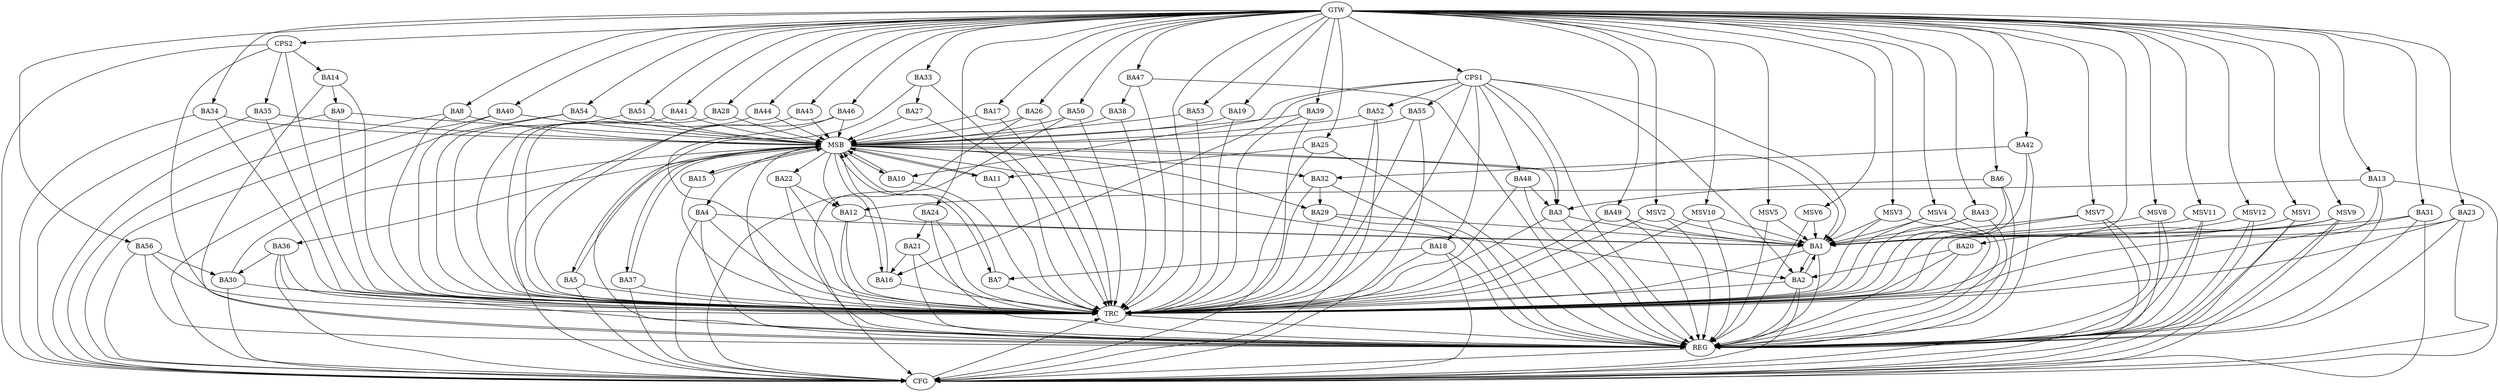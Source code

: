 strict digraph G {
  BA1 [ label="BA1" ];
  BA2 [ label="BA2" ];
  BA3 [ label="BA3" ];
  BA4 [ label="BA4" ];
  BA5 [ label="BA5" ];
  BA6 [ label="BA6" ];
  BA7 [ label="BA7" ];
  BA8 [ label="BA8" ];
  BA9 [ label="BA9" ];
  BA10 [ label="BA10" ];
  BA11 [ label="BA11" ];
  BA12 [ label="BA12" ];
  BA13 [ label="BA13" ];
  BA14 [ label="BA14" ];
  BA15 [ label="BA15" ];
  BA16 [ label="BA16" ];
  BA17 [ label="BA17" ];
  BA18 [ label="BA18" ];
  BA19 [ label="BA19" ];
  BA20 [ label="BA20" ];
  BA21 [ label="BA21" ];
  BA22 [ label="BA22" ];
  BA23 [ label="BA23" ];
  BA24 [ label="BA24" ];
  BA25 [ label="BA25" ];
  BA26 [ label="BA26" ];
  BA27 [ label="BA27" ];
  BA28 [ label="BA28" ];
  BA29 [ label="BA29" ];
  BA30 [ label="BA30" ];
  BA31 [ label="BA31" ];
  BA32 [ label="BA32" ];
  BA33 [ label="BA33" ];
  BA34 [ label="BA34" ];
  BA35 [ label="BA35" ];
  BA36 [ label="BA36" ];
  BA37 [ label="BA37" ];
  BA38 [ label="BA38" ];
  BA39 [ label="BA39" ];
  BA40 [ label="BA40" ];
  BA41 [ label="BA41" ];
  BA42 [ label="BA42" ];
  BA43 [ label="BA43" ];
  BA44 [ label="BA44" ];
  BA45 [ label="BA45" ];
  BA46 [ label="BA46" ];
  BA47 [ label="BA47" ];
  BA48 [ label="BA48" ];
  BA49 [ label="BA49" ];
  BA50 [ label="BA50" ];
  BA51 [ label="BA51" ];
  BA52 [ label="BA52" ];
  BA53 [ label="BA53" ];
  BA54 [ label="BA54" ];
  BA55 [ label="BA55" ];
  BA56 [ label="BA56" ];
  CPS1 [ label="CPS1" ];
  CPS2 [ label="CPS2" ];
  GTW [ label="GTW" ];
  REG [ label="REG" ];
  MSB [ label="MSB" ];
  CFG [ label="CFG" ];
  TRC [ label="TRC" ];
  MSV1 [ label="MSV1" ];
  MSV2 [ label="MSV2" ];
  MSV3 [ label="MSV3" ];
  MSV4 [ label="MSV4" ];
  MSV5 [ label="MSV5" ];
  MSV6 [ label="MSV6" ];
  MSV7 [ label="MSV7" ];
  MSV8 [ label="MSV8" ];
  MSV9 [ label="MSV9" ];
  MSV10 [ label="MSV10" ];
  MSV11 [ label="MSV11" ];
  MSV12 [ label="MSV12" ];
  BA1 -> BA2;
  BA2 -> BA1;
  BA3 -> BA1;
  BA4 -> BA1;
  BA6 -> BA3;
  BA12 -> BA1;
  BA13 -> BA12;
  BA14 -> BA9;
  BA18 -> BA7;
  BA20 -> BA2;
  BA21 -> BA16;
  BA22 -> BA12;
  BA23 -> BA1;
  BA24 -> BA21;
  BA25 -> BA11;
  BA29 -> BA1;
  BA31 -> BA1;
  BA32 -> BA29;
  BA33 -> BA27;
  BA36 -> BA30;
  BA42 -> BA32;
  BA43 -> BA1;
  BA47 -> BA38;
  BA48 -> BA3;
  BA49 -> BA1;
  BA56 -> BA30;
  CPS1 -> BA48;
  CPS1 -> BA52;
  CPS1 -> BA10;
  CPS1 -> BA3;
  CPS1 -> BA2;
  CPS1 -> BA18;
  CPS1 -> BA1;
  CPS1 -> BA16;
  CPS1 -> BA55;
  CPS2 -> BA14;
  CPS2 -> BA35;
  GTW -> BA6;
  GTW -> BA8;
  GTW -> BA13;
  GTW -> BA17;
  GTW -> BA19;
  GTW -> BA20;
  GTW -> BA23;
  GTW -> BA24;
  GTW -> BA25;
  GTW -> BA26;
  GTW -> BA28;
  GTW -> BA31;
  GTW -> BA33;
  GTW -> BA34;
  GTW -> BA39;
  GTW -> BA40;
  GTW -> BA41;
  GTW -> BA42;
  GTW -> BA43;
  GTW -> BA44;
  GTW -> BA45;
  GTW -> BA46;
  GTW -> BA47;
  GTW -> BA49;
  GTW -> BA50;
  GTW -> BA51;
  GTW -> BA53;
  GTW -> BA54;
  GTW -> BA56;
  GTW -> CPS1;
  GTW -> CPS2;
  BA1 -> REG;
  BA2 -> REG;
  BA3 -> REG;
  BA4 -> REG;
  BA6 -> REG;
  BA12 -> REG;
  BA13 -> REG;
  BA14 -> REG;
  BA18 -> REG;
  BA20 -> REG;
  BA21 -> REG;
  BA22 -> REG;
  BA23 -> REG;
  BA24 -> REG;
  BA25 -> REG;
  BA29 -> REG;
  BA31 -> REG;
  BA32 -> REG;
  BA33 -> REG;
  BA36 -> REG;
  BA42 -> REG;
  BA43 -> REG;
  BA47 -> REG;
  BA48 -> REG;
  BA49 -> REG;
  BA56 -> REG;
  CPS1 -> REG;
  CPS2 -> REG;
  BA5 -> MSB;
  MSB -> BA4;
  MSB -> REG;
  BA7 -> MSB;
  MSB -> BA2;
  BA8 -> MSB;
  MSB -> BA3;
  BA9 -> MSB;
  BA10 -> MSB;
  MSB -> BA1;
  BA11 -> MSB;
  MSB -> BA5;
  BA15 -> MSB;
  MSB -> BA10;
  BA16 -> MSB;
  BA17 -> MSB;
  BA19 -> MSB;
  MSB -> BA7;
  BA26 -> MSB;
  MSB -> BA16;
  BA27 -> MSB;
  BA28 -> MSB;
  MSB -> BA15;
  BA30 -> MSB;
  MSB -> BA22;
  BA34 -> MSB;
  BA35 -> MSB;
  BA37 -> MSB;
  MSB -> BA32;
  BA38 -> MSB;
  MSB -> BA36;
  BA39 -> MSB;
  MSB -> BA12;
  BA40 -> MSB;
  BA41 -> MSB;
  BA44 -> MSB;
  MSB -> BA37;
  BA45 -> MSB;
  MSB -> BA29;
  BA46 -> MSB;
  BA50 -> MSB;
  BA51 -> MSB;
  BA52 -> MSB;
  BA53 -> MSB;
  BA54 -> MSB;
  BA55 -> MSB;
  MSB -> BA11;
  BA37 -> CFG;
  BA26 -> CFG;
  BA18 -> CFG;
  BA4 -> CFG;
  CPS2 -> CFG;
  BA13 -> CFG;
  BA50 -> CFG;
  BA8 -> CFG;
  BA9 -> CFG;
  BA52 -> CFG;
  BA46 -> CFG;
  BA56 -> CFG;
  BA23 -> CFG;
  BA36 -> CFG;
  BA5 -> CFG;
  BA31 -> CFG;
  BA30 -> CFG;
  BA34 -> CFG;
  BA54 -> CFG;
  BA2 -> CFG;
  BA40 -> CFG;
  BA55 -> CFG;
  BA39 -> CFG;
  BA35 -> CFG;
  REG -> CFG;
  BA1 -> TRC;
  BA2 -> TRC;
  BA3 -> TRC;
  BA4 -> TRC;
  BA5 -> TRC;
  BA6 -> TRC;
  BA7 -> TRC;
  BA8 -> TRC;
  BA9 -> TRC;
  BA10 -> TRC;
  BA11 -> TRC;
  BA12 -> TRC;
  BA13 -> TRC;
  BA14 -> TRC;
  BA15 -> TRC;
  BA16 -> TRC;
  BA17 -> TRC;
  BA18 -> TRC;
  BA19 -> TRC;
  BA20 -> TRC;
  BA21 -> TRC;
  BA22 -> TRC;
  BA23 -> TRC;
  BA24 -> TRC;
  BA25 -> TRC;
  BA26 -> TRC;
  BA27 -> TRC;
  BA28 -> TRC;
  BA29 -> TRC;
  BA30 -> TRC;
  BA31 -> TRC;
  BA32 -> TRC;
  BA33 -> TRC;
  BA34 -> TRC;
  BA35 -> TRC;
  BA36 -> TRC;
  BA37 -> TRC;
  BA38 -> TRC;
  BA39 -> TRC;
  BA40 -> TRC;
  BA41 -> TRC;
  BA42 -> TRC;
  BA43 -> TRC;
  BA44 -> TRC;
  BA45 -> TRC;
  BA46 -> TRC;
  BA47 -> TRC;
  BA48 -> TRC;
  BA49 -> TRC;
  BA50 -> TRC;
  BA51 -> TRC;
  BA52 -> TRC;
  BA53 -> TRC;
  BA54 -> TRC;
  BA55 -> TRC;
  BA56 -> TRC;
  CPS1 -> TRC;
  CPS2 -> TRC;
  GTW -> TRC;
  CFG -> TRC;
  TRC -> REG;
  MSV1 -> BA1;
  MSV2 -> BA1;
  MSV3 -> BA1;
  GTW -> MSV1;
  MSV1 -> REG;
  MSV1 -> CFG;
  GTW -> MSV2;
  MSV2 -> REG;
  MSV2 -> TRC;
  GTW -> MSV3;
  MSV3 -> REG;
  MSV3 -> TRC;
  MSV4 -> BA1;
  MSV5 -> BA1;
  GTW -> MSV4;
  MSV4 -> REG;
  MSV4 -> TRC;
  GTW -> MSV5;
  MSV5 -> REG;
  MSV6 -> BA1;
  MSV7 -> BA1;
  MSV8 -> BA1;
  MSV9 -> BA1;
  MSV10 -> BA1;
  MSV11 -> BA1;
  MSV12 -> BA1;
  GTW -> MSV6;
  MSV6 -> REG;
  GTW -> MSV7;
  MSV7 -> REG;
  MSV7 -> TRC;
  MSV7 -> CFG;
  GTW -> MSV8;
  MSV8 -> REG;
  MSV8 -> CFG;
  GTW -> MSV9;
  MSV9 -> REG;
  MSV9 -> TRC;
  MSV9 -> CFG;
  GTW -> MSV10;
  MSV10 -> REG;
  MSV10 -> TRC;
  GTW -> MSV11;
  MSV11 -> REG;
  MSV11 -> CFG;
  GTW -> MSV12;
  MSV12 -> REG;
  MSV12 -> CFG;
}
